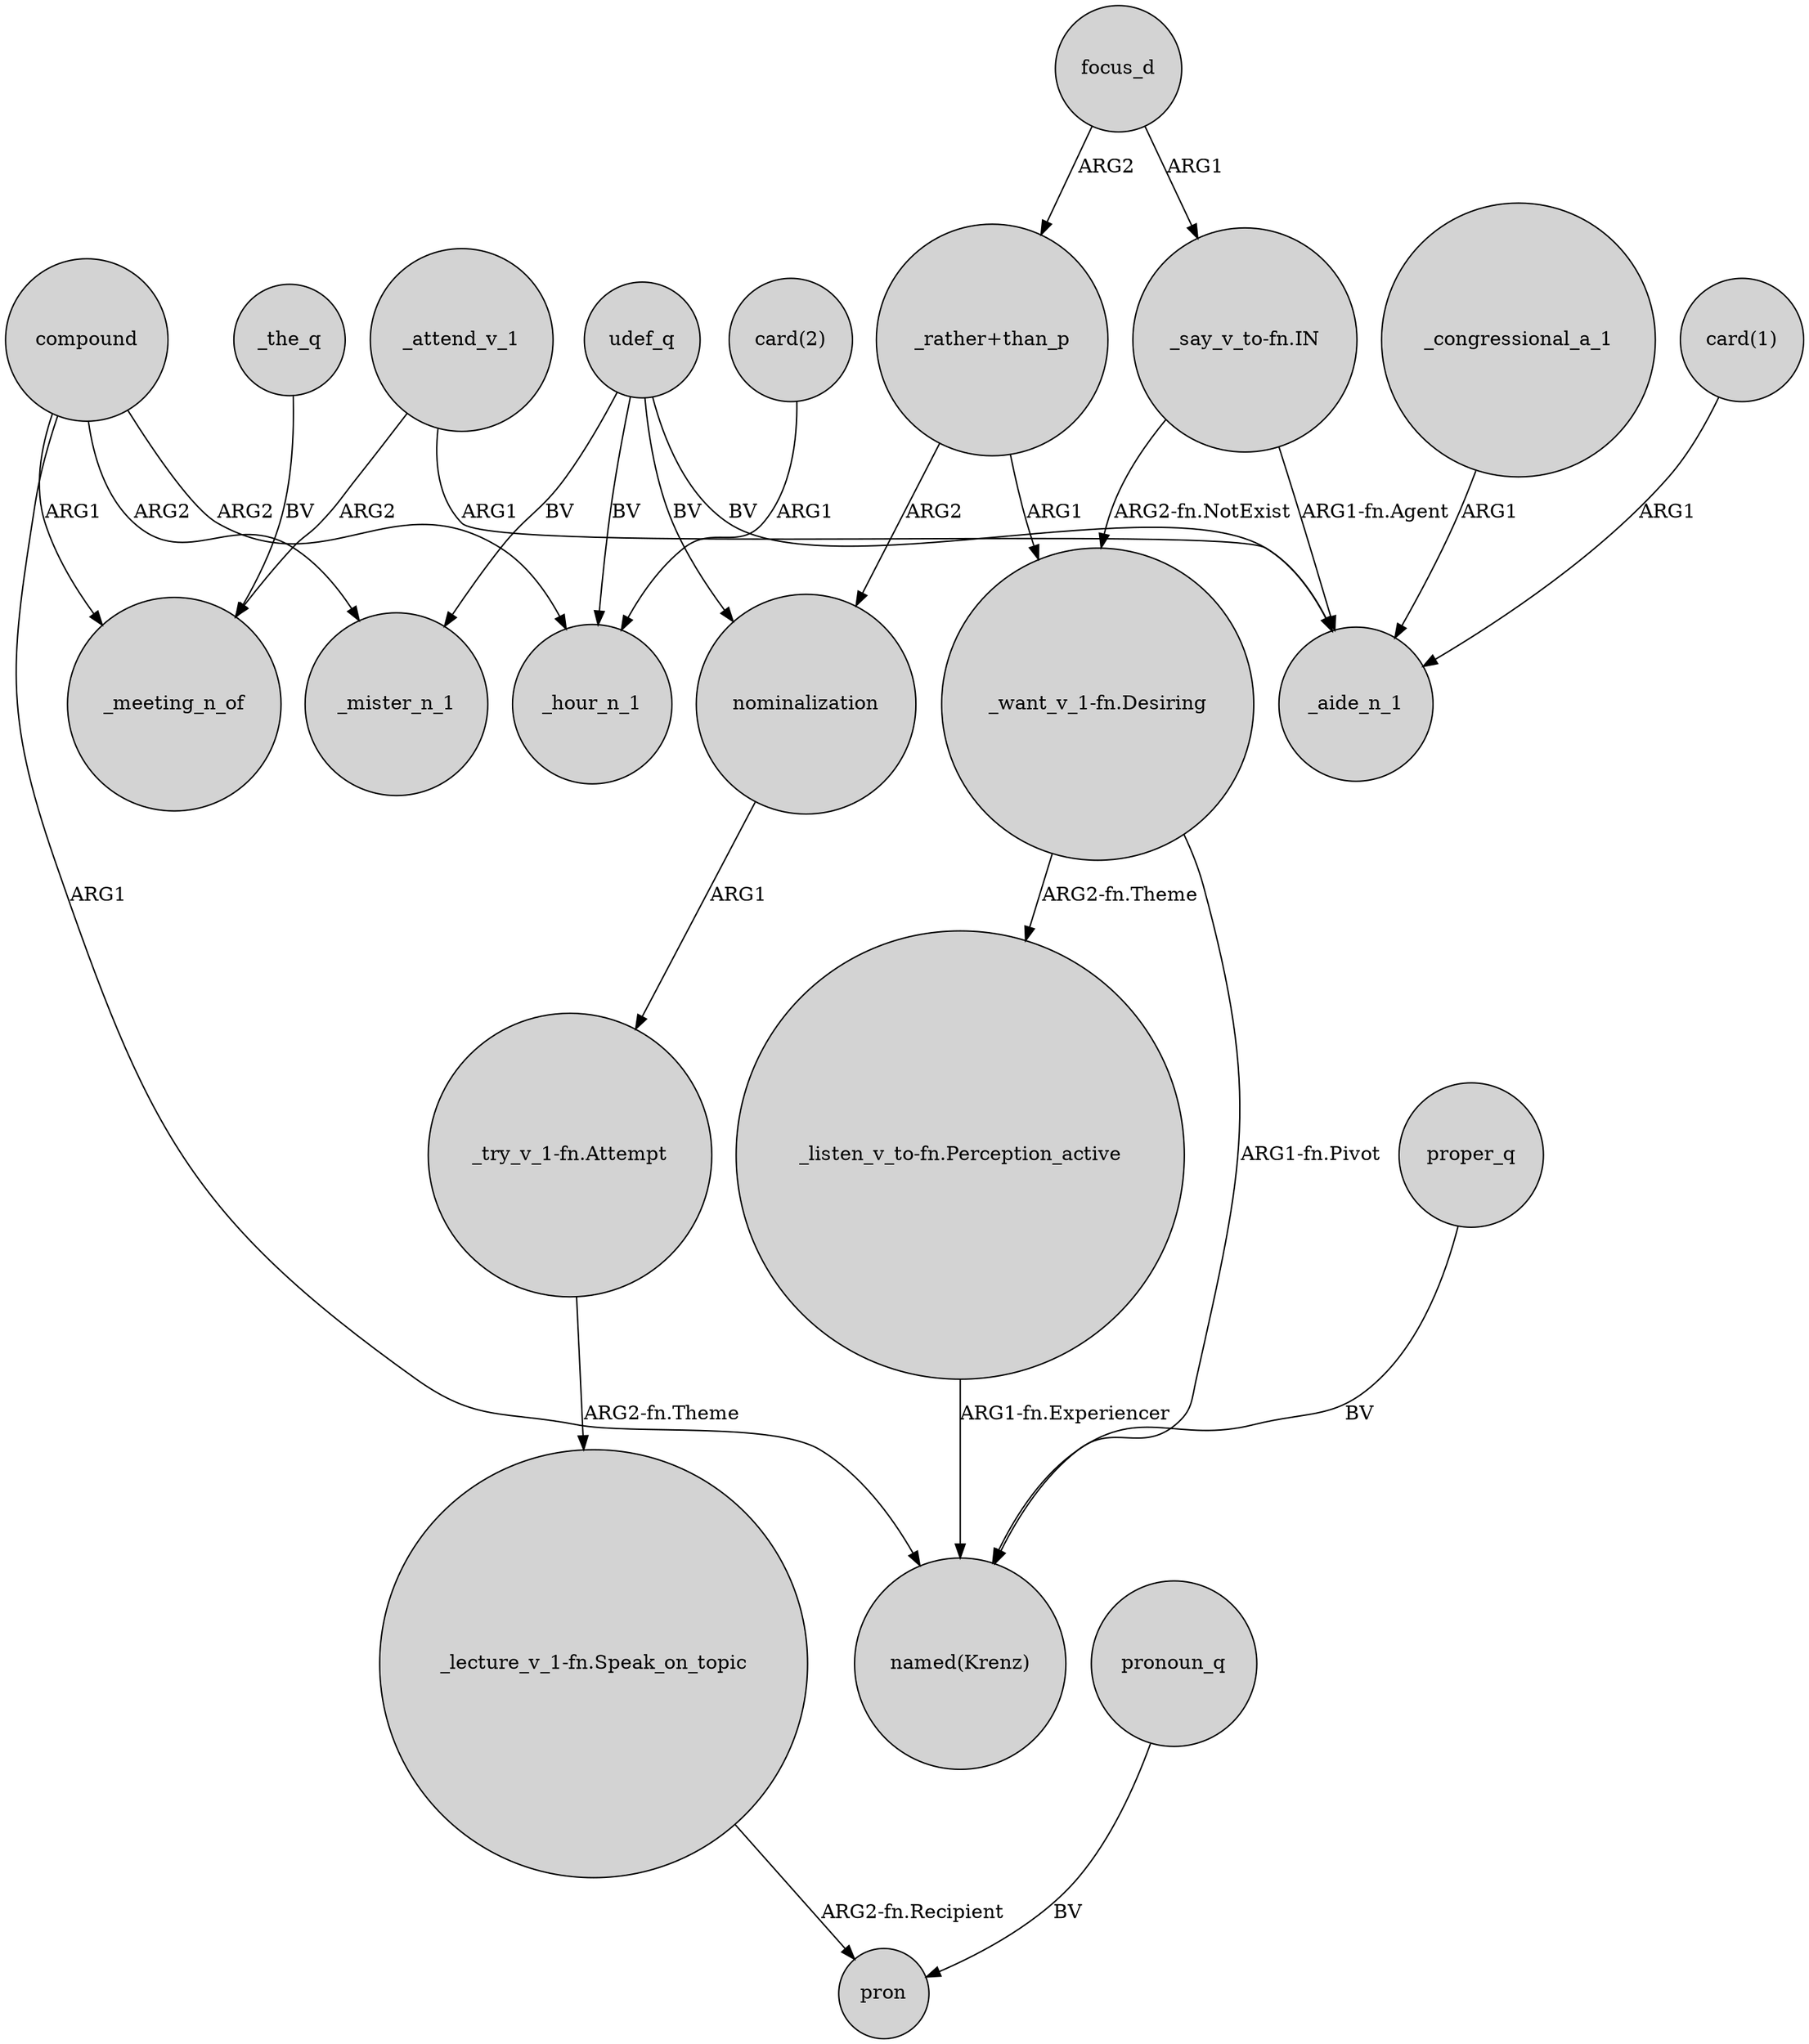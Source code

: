 digraph {
	node [shape=circle style=filled]
	"_want_v_1-fn.Desiring" -> "_listen_v_to-fn.Perception_active" [label="ARG2-fn.Theme"]
	_the_q -> _meeting_n_of [label=BV]
	compound -> _mister_n_1 [label=ARG2]
	udef_q -> _aide_n_1 [label=BV]
	udef_q -> _hour_n_1 [label=BV]
	proper_q -> "named(Krenz)" [label=BV]
	udef_q -> _mister_n_1 [label=BV]
	"_listen_v_to-fn.Perception_active" -> "named(Krenz)" [label="ARG1-fn.Experiencer"]
	_congressional_a_1 -> _aide_n_1 [label=ARG1]
	"_want_v_1-fn.Desiring" -> "named(Krenz)" [label="ARG1-fn.Pivot"]
	"_rather+than_p" -> nominalization [label=ARG2]
	compound -> _meeting_n_of [label=ARG1]
	focus_d -> "_rather+than_p" [label=ARG2]
	"_say_v_to-fn.IN" -> "_want_v_1-fn.Desiring" [label="ARG2-fn.NotExist"]
	"_lecture_v_1-fn.Speak_on_topic" -> pron [label="ARG2-fn.Recipient"]
	"card(1)" -> _aide_n_1 [label=ARG1]
	pronoun_q -> pron [label=BV]
	"_say_v_to-fn.IN" -> _aide_n_1 [label="ARG1-fn.Agent"]
	compound -> _hour_n_1 [label=ARG2]
	udef_q -> nominalization [label=BV]
	"card(2)" -> _hour_n_1 [label=ARG1]
	_attend_v_1 -> _aide_n_1 [label=ARG1]
	compound -> "named(Krenz)" [label=ARG1]
	"_try_v_1-fn.Attempt" -> "_lecture_v_1-fn.Speak_on_topic" [label="ARG2-fn.Theme"]
	nominalization -> "_try_v_1-fn.Attempt" [label=ARG1]
	_attend_v_1 -> _meeting_n_of [label=ARG2]
	focus_d -> "_say_v_to-fn.IN" [label=ARG1]
	"_rather+than_p" -> "_want_v_1-fn.Desiring" [label=ARG1]
}
